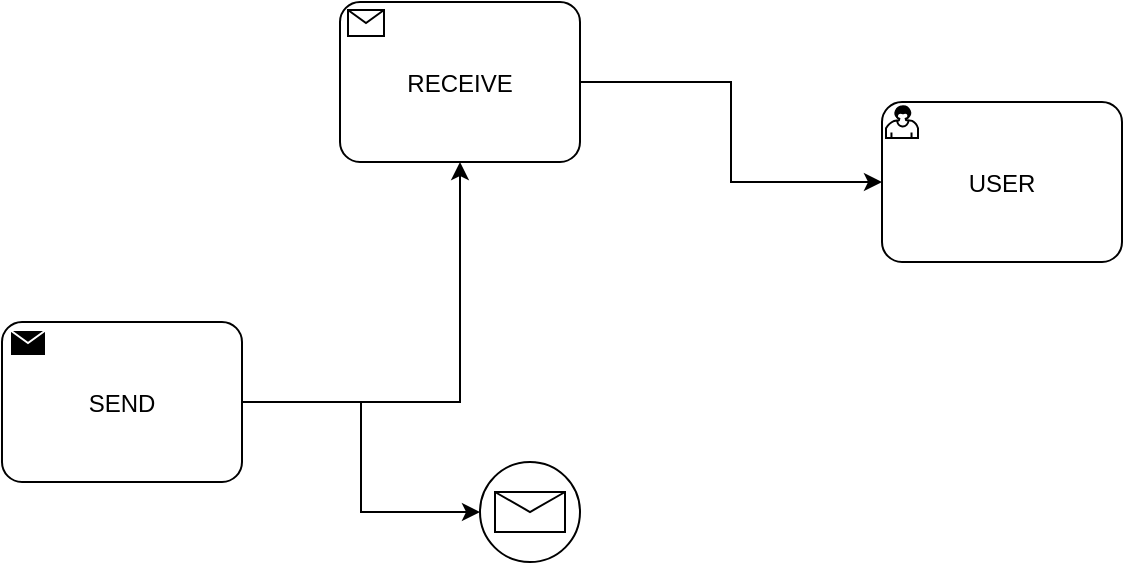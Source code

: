 <mxfile version="14.7.3" type="google"><diagram id="281cbHCOYbWec0mE_g2y" name="Page-1"><mxGraphModel dx="1038" dy="580" grid="1" gridSize="10" guides="1" tooltips="1" connect="1" arrows="1" fold="1" page="1" pageScale="1" pageWidth="827" pageHeight="1169" math="0" shadow="0"><root><mxCell id="0"/><mxCell id="1" parent="0"/><mxCell id="y2Rr0gmHjpwQv7En9Mzp-4" style="edgeStyle=orthogonalEdgeStyle;rounded=0;orthogonalLoop=1;jettySize=auto;html=1;" edge="1" parent="1" source="y2Rr0gmHjpwQv7En9Mzp-1" target="y2Rr0gmHjpwQv7En9Mzp-2"><mxGeometry relative="1" as="geometry"/></mxCell><mxCell id="y2Rr0gmHjpwQv7En9Mzp-5" style="edgeStyle=orthogonalEdgeStyle;rounded=0;orthogonalLoop=1;jettySize=auto;html=1;" edge="1" parent="1" source="y2Rr0gmHjpwQv7En9Mzp-1" target="y2Rr0gmHjpwQv7En9Mzp-3"><mxGeometry relative="1" as="geometry"/></mxCell><mxCell id="y2Rr0gmHjpwQv7En9Mzp-1" value="SEND" style="shape=mxgraph.bpmn.task;rectStyle=rounded;size=10;taskMarker=send;" vertex="1" parent="1"><mxGeometry x="210" y="280" width="120" height="80" as="geometry"/></mxCell><mxCell id="y2Rr0gmHjpwQv7En9Mzp-7" style="edgeStyle=orthogonalEdgeStyle;rounded=0;orthogonalLoop=1;jettySize=auto;html=1;" edge="1" parent="1" source="y2Rr0gmHjpwQv7En9Mzp-2" target="y2Rr0gmHjpwQv7En9Mzp-6"><mxGeometry relative="1" as="geometry"/></mxCell><mxCell id="y2Rr0gmHjpwQv7En9Mzp-2" value="RECEIVE" style="shape=mxgraph.bpmn.task;rectStyle=rounded;size=10;taskMarker=receive;" vertex="1" parent="1"><mxGeometry x="379" y="120" width="120" height="80" as="geometry"/></mxCell><mxCell id="y2Rr0gmHjpwQv7En9Mzp-3" value="" style="shape=mxgraph.bpmn.event;html=1;verticalLabelPosition=bottom;labelBackgroundColor=#ffffff;verticalAlign=top;align=center;perimeter=ellipsePerimeter;outlineConnect=0;aspect=fixed;outline=standard;symbol=message;" vertex="1" parent="1"><mxGeometry x="449" y="350" width="50" height="50" as="geometry"/></mxCell><mxCell id="y2Rr0gmHjpwQv7En9Mzp-6" value="USER" style="shape=mxgraph.bpmn.task;rectStyle=rounded;size=10;taskMarker=user;" vertex="1" parent="1"><mxGeometry x="650" y="170" width="120" height="80" as="geometry"/></mxCell></root></mxGraphModel></diagram></mxfile>